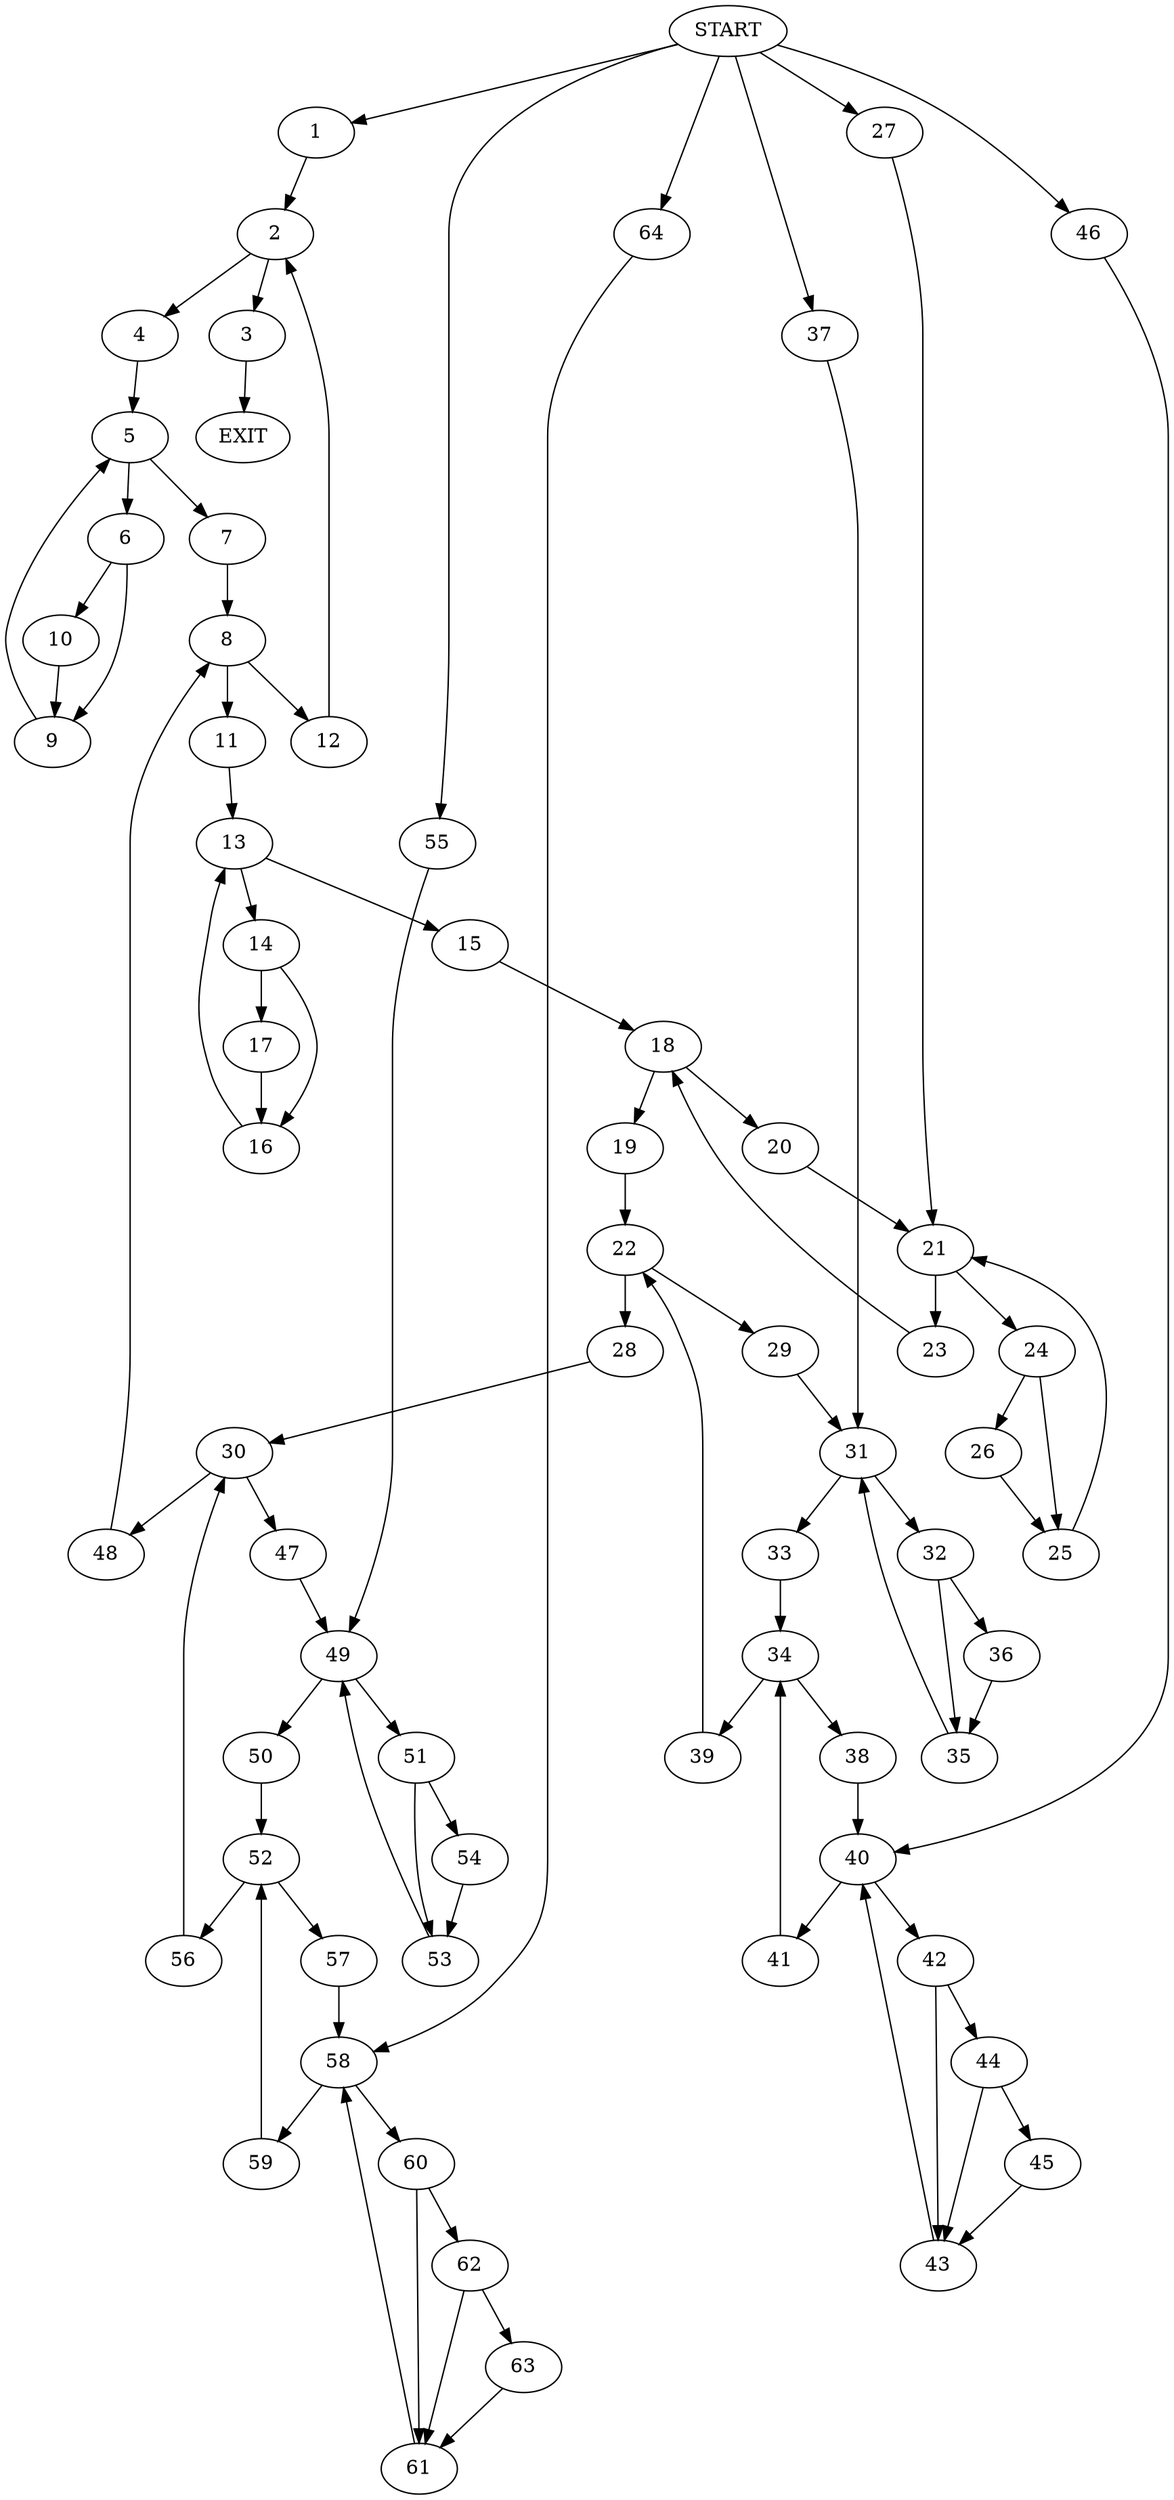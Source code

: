 digraph {
0 [label="START"]
65 [label="EXIT"]
0 -> 1
1 -> 2
2 -> 3
2 -> 4
3 -> 65
4 -> 5
5 -> 6
5 -> 7
7 -> 8
6 -> 9
6 -> 10
10 -> 9
9 -> 5
8 -> 11
8 -> 12
12 -> 2
11 -> 13
13 -> 14
13 -> 15
14 -> 16
14 -> 17
15 -> 18
17 -> 16
16 -> 13
18 -> 19
18 -> 20
20 -> 21
19 -> 22
21 -> 23
21 -> 24
24 -> 25
24 -> 26
23 -> 18
25 -> 21
26 -> 25
0 -> 27
27 -> 21
22 -> 28
22 -> 29
28 -> 30
29 -> 31
31 -> 32
31 -> 33
33 -> 34
32 -> 35
32 -> 36
35 -> 31
36 -> 35
0 -> 37
37 -> 31
34 -> 38
34 -> 39
38 -> 40
39 -> 22
40 -> 41
40 -> 42
42 -> 43
42 -> 44
41 -> 34
43 -> 40
44 -> 45
44 -> 43
45 -> 43
0 -> 46
46 -> 40
30 -> 47
30 -> 48
48 -> 8
47 -> 49
49 -> 50
49 -> 51
50 -> 52
51 -> 53
51 -> 54
54 -> 53
53 -> 49
0 -> 55
55 -> 49
52 -> 56
52 -> 57
57 -> 58
56 -> 30
58 -> 59
58 -> 60
59 -> 52
60 -> 61
60 -> 62
61 -> 58
62 -> 63
62 -> 61
63 -> 61
0 -> 64
64 -> 58
}
